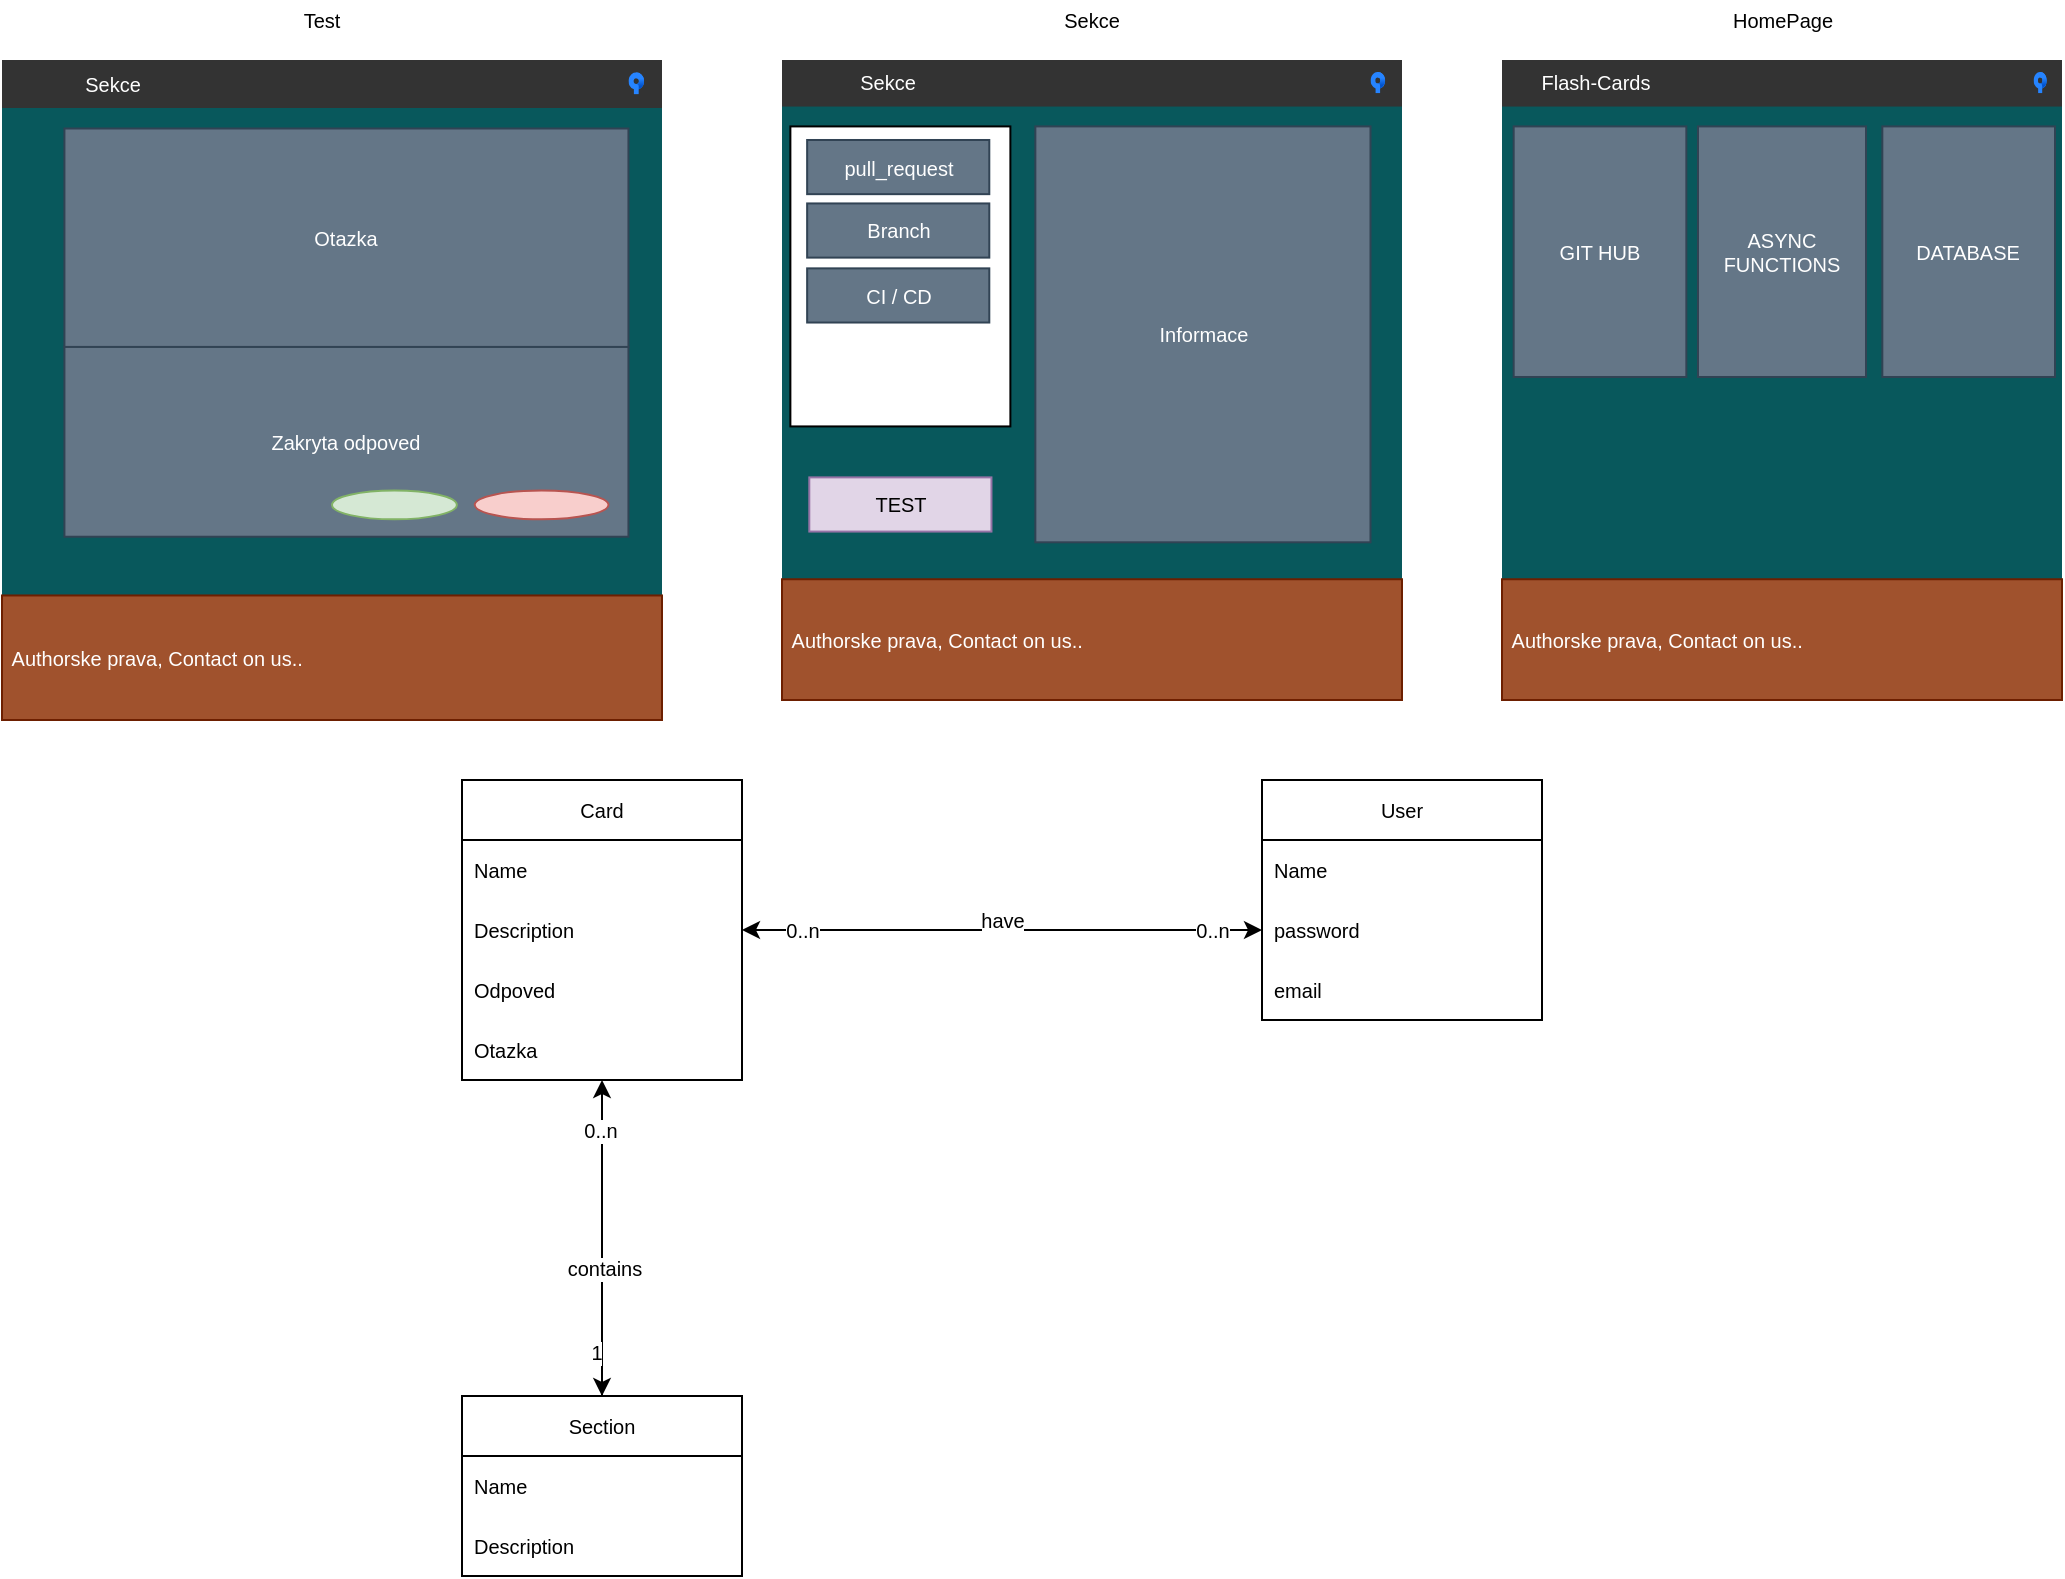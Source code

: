 <mxfile version="16.6.3" type="github">
  <diagram name="Page-1" id="5348f1db-0dfa-24cf-5d06-2057accb5106">
    <mxGraphModel dx="1422" dy="882" grid="1" gridSize="10" guides="1" tooltips="1" connect="1" arrows="1" fold="1" page="1" pageScale="1.5" pageWidth="826" pageHeight="1169" background="none" math="0" shadow="0">
      <root>
        <mxCell id="0" style=";html=1;" />
        <mxCell id="1" style=";html=1;" parent="0" />
        <mxCell id="ZXZA906Pf2Y4qzO6l1SS-5" value="" style="group;fontSize=10;" parent="1" vertex="1" connectable="0">
          <mxGeometry x="1070" y="90" width="280" height="320" as="geometry" />
        </mxCell>
        <mxCell id="55dd390204d0f602-3" value="" style="whiteSpace=wrap;html=1;rounded=0;shadow=0;dashed=0;strokeColor=none;strokeWidth=4;fillColor=#08585C;gradientColor=none;fontFamily=Helvetica;fontSize=10;fontColor=#FFFFFF;align=center;" parent="ZXZA906Pf2Y4qzO6l1SS-5" vertex="1">
          <mxGeometry y="22.642" width="280" height="273.208" as="geometry" />
        </mxCell>
        <mxCell id="55dd390204d0f602-1" value="&lt;blockquote style=&quot;margin: 0px 0px 0px 40px; border: none; padding: 0px; font-size: 10px;&quot;&gt;&lt;br style=&quot;font-size: 10px;&quot;&gt;&lt;/blockquote&gt;" style="whiteSpace=wrap;html=1;rounded=0;shadow=0;dashed=0;strokeColor=none;strokeWidth=4;fillColor=#333333;gradientColor=none;fontFamily=Helvetica;fontSize=10;fontColor=#FFFFFF;align=left;" parent="ZXZA906Pf2Y4qzO6l1SS-5" vertex="1">
          <mxGeometry width="280" height="23.273" as="geometry" />
        </mxCell>
        <mxCell id="MdLTqhbY8C-cr0AxBz09-2" value="&lt;font style=&quot;font-size: 10px;&quot;&gt;GIT HUB&lt;/font&gt;" style="rounded=0;whiteSpace=wrap;html=1;fillColor=#647687;strokeColor=#314354;fontColor=#ffffff;fontSize=10;" parent="ZXZA906Pf2Y4qzO6l1SS-5" vertex="1">
          <mxGeometry x="5.833" y="33.208" width="86.333" height="125.283" as="geometry" />
        </mxCell>
        <mxCell id="MdLTqhbY8C-cr0AxBz09-3" value="&lt;font style=&quot;font-size: 10px;&quot;&gt;ASYNC FUNCTIONS&lt;/font&gt;" style="rounded=0;whiteSpace=wrap;html=1;fillColor=#647687;strokeColor=#314354;fontColor=#ffffff;fontSize=10;" parent="ZXZA906Pf2Y4qzO6l1SS-5" vertex="1">
          <mxGeometry x="98.0" y="33.208" width="84" height="125.283" as="geometry" />
        </mxCell>
        <mxCell id="MdLTqhbY8C-cr0AxBz09-4" value="&lt;font style=&quot;font-size: 10px;&quot;&gt;DATABASE&lt;/font&gt;" style="rounded=0;whiteSpace=wrap;html=1;fillColor=#647687;strokeColor=#314354;fontColor=#ffffff;fontSize=10;" parent="ZXZA906Pf2Y4qzO6l1SS-5" vertex="1">
          <mxGeometry x="190.167" y="33.208" width="86.333" height="125.283" as="geometry" />
        </mxCell>
        <mxCell id="MdLTqhbY8C-cr0AxBz09-5" value="" style="image;image=img/lib/atlassian/Sourcetree_Logo.svg;fontSize=10;" parent="ZXZA906Pf2Y4qzO6l1SS-5" vertex="1">
          <mxGeometry x="265.767" y="5.962" width="6.65" height="10.717" as="geometry" />
        </mxCell>
        <mxCell id="MdLTqhbY8C-cr0AxBz09-7" value="&lt;font style=&quot;font-size: 10px;&quot;&gt;&amp;nbsp;Authorske prava, Contact on us..&lt;/font&gt;" style="rounded=0;whiteSpace=wrap;html=1;fontSize=10;fillColor=#a0522d;fontColor=#ffffff;strokeColor=#6D1F00;align=left;" parent="ZXZA906Pf2Y4qzO6l1SS-5" vertex="1">
          <mxGeometry y="259.623" width="280" height="60.377" as="geometry" />
        </mxCell>
        <mxCell id="ZXZA906Pf2Y4qzO6l1SS-7" style="edgeStyle=orthogonalEdgeStyle;rounded=0;orthogonalLoop=1;jettySize=auto;html=1;exitX=0.5;exitY=1;exitDx=0;exitDy=0;fontSize=10;" parent="ZXZA906Pf2Y4qzO6l1SS-5" source="55dd390204d0f602-1" target="55dd390204d0f602-1" edge="1">
          <mxGeometry relative="1" as="geometry" />
        </mxCell>
        <mxCell id="ZXZA906Pf2Y4qzO6l1SS-8" value="&lt;font color=&quot;#ffffff&quot; style=&quot;font-size: 10px;&quot;&gt;Flash-Cards&lt;/font&gt;" style="text;html=1;align=center;verticalAlign=middle;whiteSpace=wrap;rounded=0;fontSize=10;" parent="ZXZA906Pf2Y4qzO6l1SS-5" vertex="1">
          <mxGeometry x="11.351" y="4.364" width="71.892" height="13.913" as="geometry" />
        </mxCell>
        <mxCell id="2MfmbT6leCUpZEmxPiPL-1" value="" style="group;fontSize=10;" vertex="1" connectable="0" parent="1">
          <mxGeometry x="710" y="90" width="310" height="320" as="geometry" />
        </mxCell>
        <mxCell id="2MfmbT6leCUpZEmxPiPL-2" value="" style="whiteSpace=wrap;html=1;rounded=0;shadow=0;dashed=0;strokeColor=none;strokeWidth=4;fillColor=#08585C;gradientColor=none;fontFamily=Helvetica;fontSize=10;fontColor=#FFFFFF;align=center;" vertex="1" parent="2MfmbT6leCUpZEmxPiPL-1">
          <mxGeometry y="22.642" width="310" height="273.208" as="geometry" />
        </mxCell>
        <mxCell id="2MfmbT6leCUpZEmxPiPL-3" value="&lt;blockquote style=&quot;margin: 0px 0px 0px 40px; border: none; padding: 0px; font-size: 10px;&quot;&gt;&lt;br style=&quot;font-size: 10px;&quot;&gt;&lt;/blockquote&gt;" style="whiteSpace=wrap;html=1;rounded=0;shadow=0;dashed=0;strokeColor=none;strokeWidth=4;fillColor=#333333;gradientColor=none;fontFamily=Helvetica;fontSize=10;fontColor=#FFFFFF;align=left;" vertex="1" parent="2MfmbT6leCUpZEmxPiPL-1">
          <mxGeometry width="310" height="23.273" as="geometry" />
        </mxCell>
        <mxCell id="2MfmbT6leCUpZEmxPiPL-7" value="" style="image;image=img/lib/atlassian/Sourcetree_Logo.svg;fontSize=10;" vertex="1" parent="2MfmbT6leCUpZEmxPiPL-1">
          <mxGeometry x="294.242" y="5.962" width="7.363" height="10.717" as="geometry" />
        </mxCell>
        <mxCell id="2MfmbT6leCUpZEmxPiPL-8" value="&lt;font style=&quot;font-size: 10px;&quot;&gt;&amp;nbsp;Authorske prava, Contact on us..&lt;/font&gt;" style="rounded=0;whiteSpace=wrap;html=1;fontSize=10;fillColor=#a0522d;fontColor=#ffffff;strokeColor=#6D1F00;align=left;" vertex="1" parent="2MfmbT6leCUpZEmxPiPL-1">
          <mxGeometry y="259.623" width="310" height="60.377" as="geometry" />
        </mxCell>
        <mxCell id="2MfmbT6leCUpZEmxPiPL-9" style="edgeStyle=orthogonalEdgeStyle;rounded=0;orthogonalLoop=1;jettySize=auto;html=1;exitX=0.5;exitY=1;exitDx=0;exitDy=0;fontSize=10;" edge="1" parent="2MfmbT6leCUpZEmxPiPL-1" source="2MfmbT6leCUpZEmxPiPL-3" target="2MfmbT6leCUpZEmxPiPL-3">
          <mxGeometry relative="1" as="geometry" />
        </mxCell>
        <mxCell id="2MfmbT6leCUpZEmxPiPL-10" value="&lt;font color=&quot;#ffffff&quot; style=&quot;font-size: 10px;&quot;&gt;Sekce&lt;/font&gt;" style="text;html=1;align=center;verticalAlign=middle;whiteSpace=wrap;rounded=0;fontSize=10;" vertex="1" parent="2MfmbT6leCUpZEmxPiPL-1">
          <mxGeometry x="12.568" y="4.364" width="79.595" height="13.913" as="geometry" />
        </mxCell>
        <mxCell id="2MfmbT6leCUpZEmxPiPL-16" value="&lt;span style=&quot;font-size: 10px;&quot;&gt;Informace&lt;/span&gt;" style="rounded=0;whiteSpace=wrap;html=1;fillColor=#647687;strokeColor=#314354;fontColor=#ffffff;fontSize=10;" vertex="1" parent="2MfmbT6leCUpZEmxPiPL-1">
          <mxGeometry x="126.673" y="33.206" width="167.568" height="207.954" as="geometry" />
        </mxCell>
        <mxCell id="2MfmbT6leCUpZEmxPiPL-51" value="&lt;font style=&quot;font-size: 10px;&quot;&gt;TEST&lt;/font&gt;" style="rounded=0;whiteSpace=wrap;html=1;fillColor=#e1d5e7;strokeColor=#9673a6;fontSize=10;" vertex="1" parent="2MfmbT6leCUpZEmxPiPL-1">
          <mxGeometry x="13.648" y="208.696" width="91.081" height="27.084" as="geometry" />
        </mxCell>
        <mxCell id="2MfmbT6leCUpZEmxPiPL-86" value="" style="rounded=0;whiteSpace=wrap;html=1;fontSize=10;" vertex="1" parent="2MfmbT6leCUpZEmxPiPL-1">
          <mxGeometry x="4.19" y="33.21" width="110" height="150" as="geometry" />
        </mxCell>
        <mxCell id="2MfmbT6leCUpZEmxPiPL-6" value="&lt;span style=&quot;font-size: 10px;&quot;&gt;pull_request&lt;/span&gt;" style="rounded=0;whiteSpace=wrap;html=1;fillColor=#647687;strokeColor=#314354;fontColor=#ffffff;fontSize=10;" vertex="1" parent="2MfmbT6leCUpZEmxPiPL-1">
          <mxGeometry x="12.569" y="39.996" width="91.081" height="27.084" as="geometry" />
        </mxCell>
        <mxCell id="2MfmbT6leCUpZEmxPiPL-14" value="&lt;font style=&quot;font-size: 10px;&quot;&gt;Branch&lt;/font&gt;" style="rounded=0;whiteSpace=wrap;html=1;fillColor=#647687;strokeColor=#314354;fontColor=#ffffff;fontSize=10;" vertex="1" parent="2MfmbT6leCUpZEmxPiPL-1">
          <mxGeometry x="12.569" y="71.718" width="91.081" height="27.084" as="geometry" />
        </mxCell>
        <mxCell id="2MfmbT6leCUpZEmxPiPL-15" value="&lt;font style=&quot;font-size: 10px;&quot;&gt;CI / CD&lt;/font&gt;" style="rounded=0;whiteSpace=wrap;html=1;fillColor=#647687;strokeColor=#314354;fontColor=#ffffff;fontSize=10;" vertex="1" parent="2MfmbT6leCUpZEmxPiPL-1">
          <mxGeometry x="12.569" y="104.181" width="91.081" height="27.084" as="geometry" />
        </mxCell>
        <mxCell id="2MfmbT6leCUpZEmxPiPL-12" value="&lt;font style=&quot;font-size: 10px;&quot;&gt;Sekce&lt;/font&gt;" style="text;html=1;strokeColor=none;fillColor=none;align=center;verticalAlign=middle;whiteSpace=wrap;rounded=0;fontSize=10;" vertex="1" parent="1">
          <mxGeometry x="830" y="60" width="70" height="20" as="geometry" />
        </mxCell>
        <mxCell id="2MfmbT6leCUpZEmxPiPL-13" value="&lt;font style=&quot;font-size: 10px;&quot;&gt;HomePage&lt;/font&gt;" style="text;html=1;strokeColor=none;fillColor=none;align=center;verticalAlign=middle;whiteSpace=wrap;rounded=0;fontSize=10;" vertex="1" parent="1">
          <mxGeometry x="1172.5" y="60" width="75" height="20" as="geometry" />
        </mxCell>
        <mxCell id="2MfmbT6leCUpZEmxPiPL-29" value="" style="group;fontSize=10;" vertex="1" connectable="0" parent="1">
          <mxGeometry x="320" y="90" width="330" height="330" as="geometry" />
        </mxCell>
        <mxCell id="2MfmbT6leCUpZEmxPiPL-30" value="" style="whiteSpace=wrap;html=1;rounded=0;shadow=0;dashed=0;strokeColor=none;strokeWidth=4;fillColor=#08585C;gradientColor=none;fontFamily=Helvetica;fontSize=10;fontColor=#FFFFFF;align=center;" vertex="1" parent="2MfmbT6leCUpZEmxPiPL-29">
          <mxGeometry y="23.349" width="330" height="281.745" as="geometry" />
        </mxCell>
        <mxCell id="2MfmbT6leCUpZEmxPiPL-31" value="&lt;blockquote style=&quot;margin: 0px 0px 0px 40px; border: none; padding: 0px; font-size: 10px;&quot;&gt;&lt;br style=&quot;font-size: 10px;&quot;&gt;&lt;/blockquote&gt;" style="whiteSpace=wrap;html=1;rounded=0;shadow=0;dashed=0;strokeColor=none;strokeWidth=4;fillColor=#333333;gradientColor=none;fontFamily=Helvetica;fontSize=10;fontColor=#FFFFFF;align=left;" vertex="1" parent="2MfmbT6leCUpZEmxPiPL-29">
          <mxGeometry width="330" height="24" as="geometry" />
        </mxCell>
        <mxCell id="2MfmbT6leCUpZEmxPiPL-33" value="" style="image;image=img/lib/atlassian/Sourcetree_Logo.svg;fontSize=10;" vertex="1" parent="2MfmbT6leCUpZEmxPiPL-29">
          <mxGeometry x="313.225" y="6.149" width="7.838" height="11.052" as="geometry" />
        </mxCell>
        <mxCell id="2MfmbT6leCUpZEmxPiPL-34" value="&lt;font style=&quot;font-size: 10px;&quot;&gt;&amp;nbsp;Authorske prava, Contact on us..&lt;/font&gt;" style="rounded=0;whiteSpace=wrap;html=1;fontSize=10;fillColor=#a0522d;fontColor=#ffffff;strokeColor=#6D1F00;align=left;" vertex="1" parent="2MfmbT6leCUpZEmxPiPL-29">
          <mxGeometry y="267.736" width="330" height="62.264" as="geometry" />
        </mxCell>
        <mxCell id="2MfmbT6leCUpZEmxPiPL-35" style="edgeStyle=orthogonalEdgeStyle;rounded=0;orthogonalLoop=1;jettySize=auto;html=1;exitX=0.5;exitY=1;exitDx=0;exitDy=0;fontSize=10;" edge="1" parent="2MfmbT6leCUpZEmxPiPL-29" source="2MfmbT6leCUpZEmxPiPL-31" target="2MfmbT6leCUpZEmxPiPL-31">
          <mxGeometry relative="1" as="geometry" />
        </mxCell>
        <mxCell id="2MfmbT6leCUpZEmxPiPL-36" value="&lt;font color=&quot;#ffffff&quot; style=&quot;font-size: 10px;&quot;&gt;Sekce&lt;/font&gt;" style="text;html=1;align=center;verticalAlign=middle;whiteSpace=wrap;rounded=0;fontSize=10;" vertex="1" parent="2MfmbT6leCUpZEmxPiPL-29">
          <mxGeometry x="13.378" y="4.5" width="84.73" height="14.348" as="geometry" />
        </mxCell>
        <mxCell id="2MfmbT6leCUpZEmxPiPL-39" value="&lt;span style=&quot;font-size: 10px;&quot;&gt;Otazka&lt;/span&gt;" style="rounded=0;whiteSpace=wrap;html=1;fillColor=#647687;strokeColor=#314354;fontColor=#ffffff;fontSize=10;" vertex="1" parent="2MfmbT6leCUpZEmxPiPL-29">
          <mxGeometry x="31.216" y="34.243" width="282.007" height="109.235" as="geometry" />
        </mxCell>
        <mxCell id="2MfmbT6leCUpZEmxPiPL-52" value="&lt;span style=&quot;font-size: 10px;&quot;&gt;Zakryta odpoved&lt;/span&gt;" style="rounded=0;whiteSpace=wrap;html=1;fillColor=#647687;strokeColor=#314354;fontColor=#ffffff;fontSize=10;" vertex="1" parent="2MfmbT6leCUpZEmxPiPL-29">
          <mxGeometry x="31.216" y="143.478" width="282.007" height="94.887" as="geometry" />
        </mxCell>
        <mxCell id="2MfmbT6leCUpZEmxPiPL-54" value="" style="ellipse;whiteSpace=wrap;html=1;fontSize=10;fillColor=#d5e8d4;strokeColor=#82b366;" vertex="1" parent="2MfmbT6leCUpZEmxPiPL-29">
          <mxGeometry x="165" y="215.308" width="62.432" height="14.348" as="geometry" />
        </mxCell>
        <mxCell id="2MfmbT6leCUpZEmxPiPL-55" value="" style="ellipse;whiteSpace=wrap;html=1;fontSize=10;fillColor=#f8cecc;strokeColor=#b85450;" vertex="1" parent="2MfmbT6leCUpZEmxPiPL-29">
          <mxGeometry x="236.351" y="215.217" width="66.892" height="14.439" as="geometry" />
        </mxCell>
        <mxCell id="2MfmbT6leCUpZEmxPiPL-53" value="&lt;span style=&quot;font-size: 10px;&quot;&gt;Test&lt;/span&gt;" style="text;html=1;strokeColor=none;fillColor=none;align=center;verticalAlign=middle;whiteSpace=wrap;rounded=0;fontSize=10;" vertex="1" parent="1">
          <mxGeometry x="430" y="60" width="100" height="20" as="geometry" />
        </mxCell>
        <mxCell id="2MfmbT6leCUpZEmxPiPL-56" value="Card" style="swimlane;fontStyle=0;childLayout=stackLayout;horizontal=1;startSize=30;horizontalStack=0;resizeParent=1;resizeParentMax=0;resizeLast=0;collapsible=1;marginBottom=0;fontSize=10;" vertex="1" parent="1">
          <mxGeometry x="550" y="450" width="140" height="150" as="geometry" />
        </mxCell>
        <mxCell id="2MfmbT6leCUpZEmxPiPL-57" value="Name" style="text;strokeColor=none;fillColor=none;align=left;verticalAlign=middle;spacingLeft=4;spacingRight=4;overflow=hidden;points=[[0,0.5],[1,0.5]];portConstraint=eastwest;rotatable=0;fontSize=10;" vertex="1" parent="2MfmbT6leCUpZEmxPiPL-56">
          <mxGeometry y="30" width="140" height="30" as="geometry" />
        </mxCell>
        <mxCell id="2MfmbT6leCUpZEmxPiPL-58" value="Description" style="text;strokeColor=none;fillColor=none;align=left;verticalAlign=middle;spacingLeft=4;spacingRight=4;overflow=hidden;points=[[0,0.5],[1,0.5]];portConstraint=eastwest;rotatable=0;fontSize=10;" vertex="1" parent="2MfmbT6leCUpZEmxPiPL-56">
          <mxGeometry y="60" width="140" height="30" as="geometry" />
        </mxCell>
        <mxCell id="2MfmbT6leCUpZEmxPiPL-95" value="Odpoved" style="text;strokeColor=none;fillColor=none;align=left;verticalAlign=middle;spacingLeft=4;spacingRight=4;overflow=hidden;points=[[0,0.5],[1,0.5]];portConstraint=eastwest;rotatable=0;fontSize=10;" vertex="1" parent="2MfmbT6leCUpZEmxPiPL-56">
          <mxGeometry y="90" width="140" height="30" as="geometry" />
        </mxCell>
        <mxCell id="2MfmbT6leCUpZEmxPiPL-94" value="Otazka" style="text;strokeColor=none;fillColor=none;align=left;verticalAlign=middle;spacingLeft=4;spacingRight=4;overflow=hidden;points=[[0,0.5],[1,0.5]];portConstraint=eastwest;rotatable=0;fontSize=10;" vertex="1" parent="2MfmbT6leCUpZEmxPiPL-56">
          <mxGeometry y="120" width="140" height="30" as="geometry" />
        </mxCell>
        <mxCell id="2MfmbT6leCUpZEmxPiPL-59" value="User" style="swimlane;fontStyle=0;childLayout=stackLayout;horizontal=1;startSize=30;horizontalStack=0;resizeParent=1;resizeParentMax=0;resizeLast=0;collapsible=1;marginBottom=0;fontSize=10;" vertex="1" parent="1">
          <mxGeometry x="950" y="450" width="140" height="120" as="geometry" />
        </mxCell>
        <mxCell id="2MfmbT6leCUpZEmxPiPL-60" value="Name" style="text;strokeColor=none;fillColor=none;align=left;verticalAlign=middle;spacingLeft=4;spacingRight=4;overflow=hidden;points=[[0,0.5],[1,0.5]];portConstraint=eastwest;rotatable=0;fontSize=10;" vertex="1" parent="2MfmbT6leCUpZEmxPiPL-59">
          <mxGeometry y="30" width="140" height="30" as="geometry" />
        </mxCell>
        <mxCell id="2MfmbT6leCUpZEmxPiPL-61" value="password" style="text;strokeColor=none;fillColor=none;align=left;verticalAlign=middle;spacingLeft=4;spacingRight=4;overflow=hidden;points=[[0,0.5],[1,0.5]];portConstraint=eastwest;rotatable=0;fontSize=10;" vertex="1" parent="2MfmbT6leCUpZEmxPiPL-59">
          <mxGeometry y="60" width="140" height="30" as="geometry" />
        </mxCell>
        <mxCell id="2MfmbT6leCUpZEmxPiPL-62" value="email" style="text;strokeColor=none;fillColor=none;align=left;verticalAlign=middle;spacingLeft=4;spacingRight=4;overflow=hidden;points=[[0,0.5],[1,0.5]];portConstraint=eastwest;rotatable=0;fontSize=10;" vertex="1" parent="2MfmbT6leCUpZEmxPiPL-59">
          <mxGeometry y="90" width="140" height="30" as="geometry" />
        </mxCell>
        <mxCell id="2MfmbT6leCUpZEmxPiPL-63" value="" style="endArrow=classic;startArrow=classic;html=1;rounded=0;fontSize=10;fontColor=#000000;exitX=1;exitY=0.5;exitDx=0;exitDy=0;entryX=0;entryY=0.5;entryDx=0;entryDy=0;" edge="1" parent="1" source="2MfmbT6leCUpZEmxPiPL-58" target="2MfmbT6leCUpZEmxPiPL-61">
          <mxGeometry width="50" height="50" relative="1" as="geometry">
            <mxPoint x="970" y="740" as="sourcePoint" />
            <mxPoint x="1020" y="690" as="targetPoint" />
          </mxGeometry>
        </mxCell>
        <mxCell id="2MfmbT6leCUpZEmxPiPL-64" value="0..n" style="edgeLabel;html=1;align=center;verticalAlign=middle;resizable=0;points=[];fontSize=10;fontColor=#000000;" vertex="1" connectable="0" parent="2MfmbT6leCUpZEmxPiPL-63">
          <mxGeometry x="-0.769" relative="1" as="geometry">
            <mxPoint as="offset" />
          </mxGeometry>
        </mxCell>
        <mxCell id="2MfmbT6leCUpZEmxPiPL-65" value="0..n" style="edgeLabel;html=1;align=center;verticalAlign=middle;resizable=0;points=[];fontSize=10;fontColor=#000000;" vertex="1" connectable="0" parent="2MfmbT6leCUpZEmxPiPL-63">
          <mxGeometry x="0.808" relative="1" as="geometry">
            <mxPoint as="offset" />
          </mxGeometry>
        </mxCell>
        <mxCell id="2MfmbT6leCUpZEmxPiPL-66" value="have" style="edgeLabel;html=1;align=center;verticalAlign=middle;resizable=0;points=[];fontSize=10;fontColor=#000000;" vertex="1" connectable="0" parent="2MfmbT6leCUpZEmxPiPL-63">
          <mxGeometry x="-0.115" relative="1" as="geometry">
            <mxPoint x="15" y="-5" as="offset" />
          </mxGeometry>
        </mxCell>
        <mxCell id="2MfmbT6leCUpZEmxPiPL-67" value="Section" style="swimlane;fontStyle=0;childLayout=stackLayout;horizontal=1;startSize=30;horizontalStack=0;resizeParent=1;resizeParentMax=0;resizeLast=0;collapsible=1;marginBottom=0;fontSize=10;" vertex="1" parent="1">
          <mxGeometry x="550" y="758" width="140" height="90" as="geometry" />
        </mxCell>
        <mxCell id="2MfmbT6leCUpZEmxPiPL-68" value="Name" style="text;strokeColor=none;fillColor=none;align=left;verticalAlign=middle;spacingLeft=4;spacingRight=4;overflow=hidden;points=[[0,0.5],[1,0.5]];portConstraint=eastwest;rotatable=0;fontSize=10;" vertex="1" parent="2MfmbT6leCUpZEmxPiPL-67">
          <mxGeometry y="30" width="140" height="30" as="geometry" />
        </mxCell>
        <mxCell id="2MfmbT6leCUpZEmxPiPL-69" value="Description" style="text;strokeColor=none;fillColor=none;align=left;verticalAlign=middle;spacingLeft=4;spacingRight=4;overflow=hidden;points=[[0,0.5],[1,0.5]];portConstraint=eastwest;rotatable=0;fontSize=10;" vertex="1" parent="2MfmbT6leCUpZEmxPiPL-67">
          <mxGeometry y="60" width="140" height="30" as="geometry" />
        </mxCell>
        <mxCell id="2MfmbT6leCUpZEmxPiPL-70" value="" style="endArrow=classic;html=1;rounded=0;fontSize=10;fontColor=#000000;exitX=0.5;exitY=0;exitDx=0;exitDy=0;" edge="1" parent="1" source="2MfmbT6leCUpZEmxPiPL-67" target="2MfmbT6leCUpZEmxPiPL-94">
          <mxGeometry width="50" height="50" relative="1" as="geometry">
            <mxPoint x="1010" y="690" as="sourcePoint" />
            <mxPoint x="620" y="540" as="targetPoint" />
          </mxGeometry>
        </mxCell>
        <mxCell id="2MfmbT6leCUpZEmxPiPL-71" value="contains" style="edgeLabel;html=1;align=center;verticalAlign=middle;resizable=0;points=[];fontSize=10;fontColor=#000000;" vertex="1" connectable="0" parent="2MfmbT6leCUpZEmxPiPL-70">
          <mxGeometry x="-0.65" y="-2" relative="1" as="geometry">
            <mxPoint x="-1" y="-37" as="offset" />
          </mxGeometry>
        </mxCell>
        <mxCell id="2MfmbT6leCUpZEmxPiPL-72" value="1" style="edgeLabel;html=1;align=center;verticalAlign=middle;resizable=0;points=[];fontSize=10;fontColor=#000000;" vertex="1" connectable="0" parent="2MfmbT6leCUpZEmxPiPL-70">
          <mxGeometry x="-0.723" y="3" relative="1" as="geometry">
            <mxPoint as="offset" />
          </mxGeometry>
        </mxCell>
        <mxCell id="2MfmbT6leCUpZEmxPiPL-73" value="0..n" style="edgeLabel;html=1;align=center;verticalAlign=middle;resizable=0;points=[];fontSize=10;fontColor=#000000;" vertex="1" connectable="0" parent="2MfmbT6leCUpZEmxPiPL-70">
          <mxGeometry x="0.692" y="1" relative="1" as="geometry">
            <mxPoint as="offset" />
          </mxGeometry>
        </mxCell>
        <mxCell id="2MfmbT6leCUpZEmxPiPL-91" value="" style="endArrow=classic;html=1;rounded=0;fontSize=10;entryX=0.5;entryY=0;entryDx=0;entryDy=0;" edge="1" parent="1" target="2MfmbT6leCUpZEmxPiPL-67">
          <mxGeometry width="50" height="50" relative="1" as="geometry">
            <mxPoint x="620" y="748" as="sourcePoint" />
            <mxPoint x="340" y="768" as="targetPoint" />
          </mxGeometry>
        </mxCell>
      </root>
    </mxGraphModel>
  </diagram>
</mxfile>
